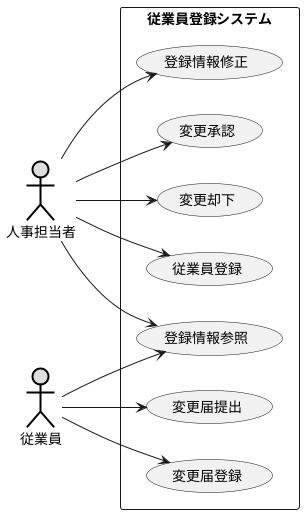 @startuml ユースケース図
left to right direction
actor 人事担当者 #DDDDDD;line:black;line.bold;
actor 従業員#DDDDDD;line:black;line.bold;
rectangle 従業員登録システム{
usecase 従業員登録 
usecase 登録情報参照
usecase 変更届提出
usecase 変更届登録
usecase 登録情報修正
usecase 変更承認
usecase 変更却下
}
人事担当者 -->従業員登録
人事担当者 -->登録情報修正
人事担当者 -->変更承認
人事担当者 -->変更却下
人事担当者 -->登録情報参照
従業員 -->登録情報参照
従業員 -->変更届提出
従業員 -->変更届登録
@enduml